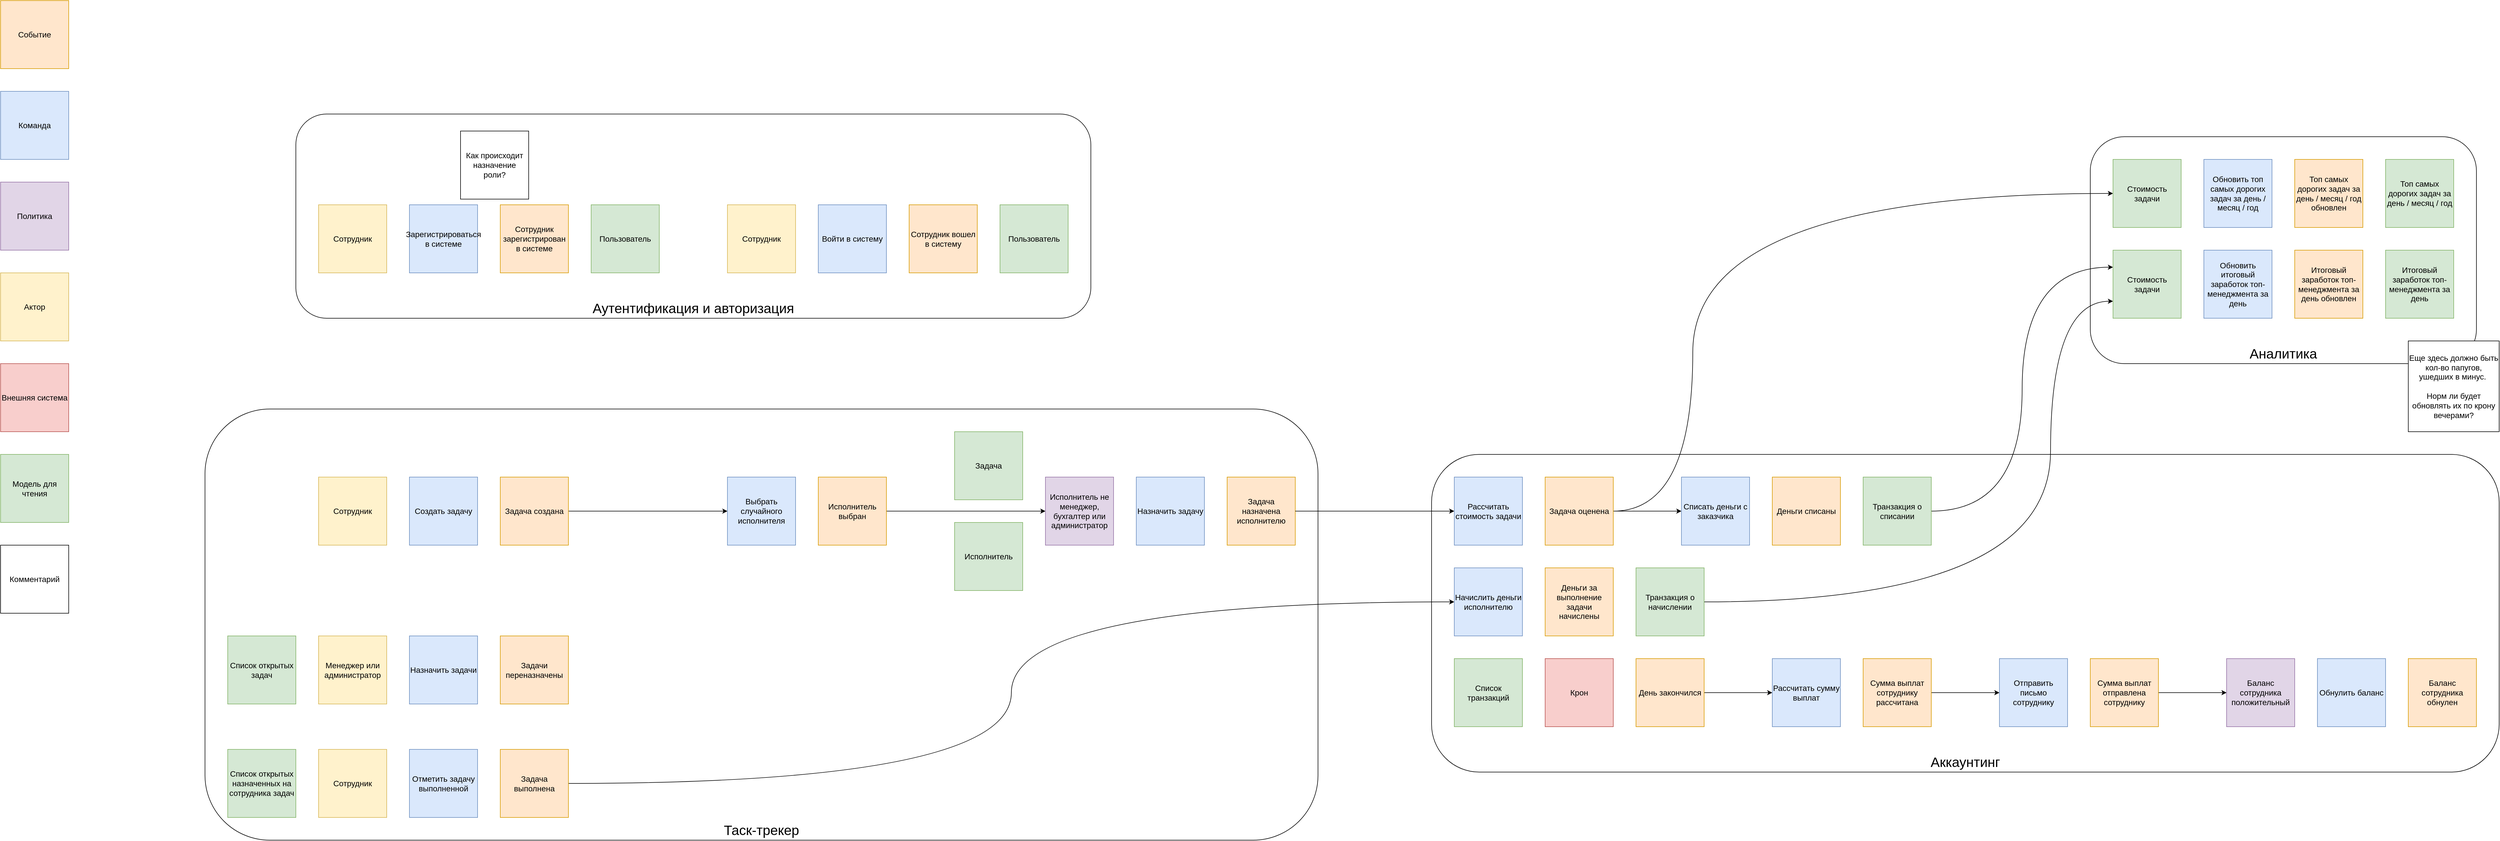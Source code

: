 <mxfile version="22.0.0" type="device">
  <diagram name="Page-1" id="8wYLCGTSwxettaPcWc-m">
    <mxGraphModel dx="2931" dy="1966" grid="1" gridSize="10" guides="1" tooltips="1" connect="1" arrows="1" fold="1" page="1" pageScale="1" pageWidth="2336" pageHeight="1654" math="0" shadow="0">
      <root>
        <mxCell id="0" />
        <mxCell id="1" parent="0" />
        <mxCell id="SAwcbIlWcLaXI7ewfftf-79" value="Аналитика" style="rounded=1;whiteSpace=wrap;html=1;verticalAlign=bottom;fontSize=24;" vertex="1" parent="1">
          <mxGeometry x="3720" y="280" width="680" height="400" as="geometry" />
        </mxCell>
        <mxCell id="SAwcbIlWcLaXI7ewfftf-78" value="Аккаунтинг" style="rounded=1;whiteSpace=wrap;html=1;verticalAlign=bottom;fontSize=24;" vertex="1" parent="1">
          <mxGeometry x="2560" y="840" width="1880" height="560" as="geometry" />
        </mxCell>
        <mxCell id="SAwcbIlWcLaXI7ewfftf-77" value="Таск-трекер" style="rounded=1;whiteSpace=wrap;html=1;verticalAlign=bottom;fontSize=24;" vertex="1" parent="1">
          <mxGeometry x="400" y="760" width="1960" height="760" as="geometry" />
        </mxCell>
        <mxCell id="SAwcbIlWcLaXI7ewfftf-76" value="Аутентификация и авторизация" style="rounded=1;whiteSpace=wrap;html=1;verticalAlign=bottom;fontSize=24;" vertex="1" parent="1">
          <mxGeometry x="560" y="240" width="1400" height="360" as="geometry" />
        </mxCell>
        <mxCell id="SAwcbIlWcLaXI7ewfftf-1" value="Событие" style="whiteSpace=wrap;html=1;aspect=fixed;fillColor=#ffe6cc;strokeColor=#d79b00;fontSize=14;" vertex="1" parent="1">
          <mxGeometry x="40" y="40" width="120" height="120" as="geometry" />
        </mxCell>
        <mxCell id="SAwcbIlWcLaXI7ewfftf-2" value="Команда" style="whiteSpace=wrap;html=1;aspect=fixed;fillColor=#dae8fc;strokeColor=#6c8ebf;fontSize=14;" vertex="1" parent="1">
          <mxGeometry x="40" y="200" width="120" height="120" as="geometry" />
        </mxCell>
        <mxCell id="SAwcbIlWcLaXI7ewfftf-3" value="Политика" style="whiteSpace=wrap;html=1;aspect=fixed;fillColor=#e1d5e7;strokeColor=#9673a6;fontSize=14;" vertex="1" parent="1">
          <mxGeometry x="40" y="360" width="120" height="120" as="geometry" />
        </mxCell>
        <mxCell id="SAwcbIlWcLaXI7ewfftf-4" value="Актор" style="whiteSpace=wrap;html=1;aspect=fixed;fillColor=#fff2cc;strokeColor=#d6b656;fontSize=14;" vertex="1" parent="1">
          <mxGeometry x="40" y="520" width="120" height="120" as="geometry" />
        </mxCell>
        <mxCell id="SAwcbIlWcLaXI7ewfftf-5" value="Внешняя система" style="whiteSpace=wrap;html=1;aspect=fixed;fillColor=#f8cecc;strokeColor=#b85450;fontSize=14;" vertex="1" parent="1">
          <mxGeometry x="40" y="680" width="120" height="120" as="geometry" />
        </mxCell>
        <mxCell id="SAwcbIlWcLaXI7ewfftf-6" value="Модель для чтения" style="whiteSpace=wrap;html=1;aspect=fixed;fontSize=14;fillColor=#d5e8d4;strokeColor=#82b366;" vertex="1" parent="1">
          <mxGeometry x="40" y="840" width="120" height="120" as="geometry" />
        </mxCell>
        <mxCell id="SAwcbIlWcLaXI7ewfftf-7" value="Комментарий" style="whiteSpace=wrap;html=1;aspect=fixed;fontSize=14;" vertex="1" parent="1">
          <mxGeometry x="40" y="1000" width="120" height="120" as="geometry" />
        </mxCell>
        <mxCell id="SAwcbIlWcLaXI7ewfftf-8" value="Сотрудник зарегистрирован в системе" style="whiteSpace=wrap;html=1;aspect=fixed;fillColor=#ffe6cc;strokeColor=#d79b00;fontSize=14;" vertex="1" parent="1">
          <mxGeometry x="920" y="400" width="120" height="120" as="geometry" />
        </mxCell>
        <mxCell id="SAwcbIlWcLaXI7ewfftf-9" value="Сотрудник вошел в систему" style="whiteSpace=wrap;html=1;aspect=fixed;fillColor=#ffe6cc;strokeColor=#d79b00;fontSize=14;" vertex="1" parent="1">
          <mxGeometry x="1640" y="400" width="120" height="120" as="geometry" />
        </mxCell>
        <mxCell id="SAwcbIlWcLaXI7ewfftf-10" value="Сотрудник" style="whiteSpace=wrap;html=1;aspect=fixed;fillColor=#fff2cc;strokeColor=#d6b656;fontSize=14;" vertex="1" parent="1">
          <mxGeometry x="600" y="400" width="120" height="120" as="geometry" />
        </mxCell>
        <mxCell id="SAwcbIlWcLaXI7ewfftf-11" value="Зарегистрироваться в системе" style="html=1;aspect=fixed;fillColor=#dae8fc;strokeColor=#6c8ebf;fontSize=14;whiteSpace=wrap;" vertex="1" parent="1">
          <mxGeometry x="760" y="400" width="120" height="120" as="geometry" />
        </mxCell>
        <mxCell id="SAwcbIlWcLaXI7ewfftf-12" value="Сотрудник" style="whiteSpace=wrap;html=1;aspect=fixed;fillColor=#fff2cc;strokeColor=#d6b656;fontSize=14;" vertex="1" parent="1">
          <mxGeometry x="1320" y="400" width="120" height="120" as="geometry" />
        </mxCell>
        <mxCell id="SAwcbIlWcLaXI7ewfftf-13" value="Войти в систему" style="html=1;aspect=fixed;fillColor=#dae8fc;strokeColor=#6c8ebf;fontSize=14;whiteSpace=wrap;" vertex="1" parent="1">
          <mxGeometry x="1480" y="400" width="120" height="120" as="geometry" />
        </mxCell>
        <mxCell id="SAwcbIlWcLaXI7ewfftf-14" value="Как происходит назначение роли?" style="whiteSpace=wrap;html=1;aspect=fixed;fontSize=14;" vertex="1" parent="1">
          <mxGeometry x="850" y="270" width="120" height="120" as="geometry" />
        </mxCell>
        <mxCell id="SAwcbIlWcLaXI7ewfftf-15" value="Пользователь" style="whiteSpace=wrap;html=1;aspect=fixed;fontSize=14;fillColor=#d5e8d4;strokeColor=#82b366;" vertex="1" parent="1">
          <mxGeometry x="1080" y="400" width="120" height="120" as="geometry" />
        </mxCell>
        <mxCell id="SAwcbIlWcLaXI7ewfftf-16" value="Пользователь" style="whiteSpace=wrap;html=1;aspect=fixed;fontSize=14;fillColor=#d5e8d4;strokeColor=#82b366;" vertex="1" parent="1">
          <mxGeometry x="1800" y="400" width="120" height="120" as="geometry" />
        </mxCell>
        <mxCell id="SAwcbIlWcLaXI7ewfftf-17" value="Сотрудник" style="whiteSpace=wrap;html=1;aspect=fixed;fillColor=#fff2cc;strokeColor=#d6b656;fontSize=14;" vertex="1" parent="1">
          <mxGeometry x="600" y="880" width="120" height="120" as="geometry" />
        </mxCell>
        <mxCell id="SAwcbIlWcLaXI7ewfftf-18" value="Создать задачу" style="whiteSpace=wrap;html=1;aspect=fixed;fillColor=#dae8fc;strokeColor=#6c8ebf;fontSize=14;" vertex="1" parent="1">
          <mxGeometry x="760" y="880" width="120" height="120" as="geometry" />
        </mxCell>
        <mxCell id="SAwcbIlWcLaXI7ewfftf-31" style="edgeStyle=orthogonalEdgeStyle;rounded=0;orthogonalLoop=1;jettySize=auto;html=1;" edge="1" parent="1" source="SAwcbIlWcLaXI7ewfftf-20" target="SAwcbIlWcLaXI7ewfftf-22">
          <mxGeometry relative="1" as="geometry" />
        </mxCell>
        <mxCell id="SAwcbIlWcLaXI7ewfftf-20" value="Задача создана" style="whiteSpace=wrap;html=1;aspect=fixed;fillColor=#ffe6cc;strokeColor=#d79b00;fontSize=14;" vertex="1" parent="1">
          <mxGeometry x="920" y="880" width="120" height="120" as="geometry" />
        </mxCell>
        <mxCell id="SAwcbIlWcLaXI7ewfftf-21" value="Задача назначена исполнителю" style="whiteSpace=wrap;html=1;aspect=fixed;fillColor=#ffe6cc;strokeColor=#d79b00;fontSize=14;" vertex="1" parent="1">
          <mxGeometry x="2200" y="880" width="120" height="120" as="geometry" />
        </mxCell>
        <mxCell id="SAwcbIlWcLaXI7ewfftf-22" value="Выбрать случайного исполнителя" style="whiteSpace=wrap;html=1;aspect=fixed;fillColor=#dae8fc;strokeColor=#6c8ebf;fontSize=14;" vertex="1" parent="1">
          <mxGeometry x="1320" y="880" width="120" height="120" as="geometry" />
        </mxCell>
        <mxCell id="SAwcbIlWcLaXI7ewfftf-23" style="edgeStyle=orthogonalEdgeStyle;rounded=0;orthogonalLoop=1;jettySize=auto;html=1;" edge="1" parent="1" source="SAwcbIlWcLaXI7ewfftf-24" target="SAwcbIlWcLaXI7ewfftf-25">
          <mxGeometry relative="1" as="geometry" />
        </mxCell>
        <mxCell id="SAwcbIlWcLaXI7ewfftf-24" value="Исполнитель выбран" style="whiteSpace=wrap;html=1;aspect=fixed;fillColor=#ffe6cc;strokeColor=#d79b00;fontSize=14;" vertex="1" parent="1">
          <mxGeometry x="1480" y="880" width="120" height="120" as="geometry" />
        </mxCell>
        <mxCell id="SAwcbIlWcLaXI7ewfftf-25" value="Исполнитель не менеджер, бухгалтер или администратор" style="whiteSpace=wrap;html=1;aspect=fixed;fillColor=#e1d5e7;strokeColor=#9673a6;fontSize=14;" vertex="1" parent="1">
          <mxGeometry x="1880" y="880" width="120" height="120" as="geometry" />
        </mxCell>
        <mxCell id="SAwcbIlWcLaXI7ewfftf-26" value="Назначить задачу" style="whiteSpace=wrap;html=1;aspect=fixed;fillColor=#dae8fc;strokeColor=#6c8ebf;fontSize=14;" vertex="1" parent="1">
          <mxGeometry x="2040" y="880" width="120" height="120" as="geometry" />
        </mxCell>
        <mxCell id="SAwcbIlWcLaXI7ewfftf-27" value="Задача" style="whiteSpace=wrap;html=1;aspect=fixed;fontSize=14;fillColor=#d5e8d4;strokeColor=#82b366;" vertex="1" parent="1">
          <mxGeometry x="1720" y="800" width="120" height="120" as="geometry" />
        </mxCell>
        <mxCell id="SAwcbIlWcLaXI7ewfftf-29" value="Исполнитель" style="whiteSpace=wrap;html=1;aspect=fixed;fontSize=14;fillColor=#d5e8d4;strokeColor=#82b366;" vertex="1" parent="1">
          <mxGeometry x="1720" y="960" width="120" height="120" as="geometry" />
        </mxCell>
        <mxCell id="SAwcbIlWcLaXI7ewfftf-45" style="edgeStyle=orthogonalEdgeStyle;rounded=0;orthogonalLoop=1;jettySize=auto;html=1;exitX=1;exitY=0.5;exitDx=0;exitDy=0;" edge="1" parent="1" source="SAwcbIlWcLaXI7ewfftf-21" target="SAwcbIlWcLaXI7ewfftf-43">
          <mxGeometry relative="1" as="geometry">
            <mxPoint x="2480" y="940" as="sourcePoint" />
          </mxGeometry>
        </mxCell>
        <mxCell id="SAwcbIlWcLaXI7ewfftf-32" value="Менеджер или администратор" style="whiteSpace=wrap;html=1;aspect=fixed;fillColor=#fff2cc;strokeColor=#d6b656;fontSize=14;" vertex="1" parent="1">
          <mxGeometry x="600" y="1160" width="120" height="120" as="geometry" />
        </mxCell>
        <mxCell id="SAwcbIlWcLaXI7ewfftf-33" value="Назначить задачи" style="whiteSpace=wrap;html=1;aspect=fixed;fillColor=#dae8fc;strokeColor=#6c8ebf;fontSize=14;" vertex="1" parent="1">
          <mxGeometry x="760" y="1160" width="120" height="120" as="geometry" />
        </mxCell>
        <mxCell id="SAwcbIlWcLaXI7ewfftf-34" value="Задачи переназначены" style="whiteSpace=wrap;html=1;aspect=fixed;fillColor=#ffe6cc;strokeColor=#d79b00;fontSize=14;" vertex="1" parent="1">
          <mxGeometry x="920" y="1160" width="120" height="120" as="geometry" />
        </mxCell>
        <mxCell id="SAwcbIlWcLaXI7ewfftf-35" value="Список открытых задач" style="whiteSpace=wrap;html=1;aspect=fixed;fontSize=14;fillColor=#d5e8d4;strokeColor=#82b366;" vertex="1" parent="1">
          <mxGeometry x="440" y="1160" width="120" height="120" as="geometry" />
        </mxCell>
        <mxCell id="SAwcbIlWcLaXI7ewfftf-36" value="Сотрудник" style="whiteSpace=wrap;html=1;aspect=fixed;fillColor=#fff2cc;strokeColor=#d6b656;fontSize=14;" vertex="1" parent="1">
          <mxGeometry x="600" y="1360" width="120" height="120" as="geometry" />
        </mxCell>
        <mxCell id="SAwcbIlWcLaXI7ewfftf-37" value="Отметить задачу выполненной" style="whiteSpace=wrap;html=1;aspect=fixed;fillColor=#dae8fc;strokeColor=#6c8ebf;fontSize=14;" vertex="1" parent="1">
          <mxGeometry x="760" y="1360" width="120" height="120" as="geometry" />
        </mxCell>
        <mxCell id="SAwcbIlWcLaXI7ewfftf-50" style="edgeStyle=orthogonalEdgeStyle;rounded=0;orthogonalLoop=1;jettySize=auto;html=1;entryX=0;entryY=0.5;entryDx=0;entryDy=0;elbow=vertical;curved=1;" edge="1" parent="1" source="SAwcbIlWcLaXI7ewfftf-38" target="SAwcbIlWcLaXI7ewfftf-48">
          <mxGeometry relative="1" as="geometry" />
        </mxCell>
        <mxCell id="SAwcbIlWcLaXI7ewfftf-38" value="Задача выполнена" style="whiteSpace=wrap;html=1;aspect=fixed;fillColor=#ffe6cc;strokeColor=#d79b00;fontSize=14;" vertex="1" parent="1">
          <mxGeometry x="920" y="1360" width="120" height="120" as="geometry" />
        </mxCell>
        <mxCell id="SAwcbIlWcLaXI7ewfftf-39" value="Список открытых назначенных на сотрудника задач" style="whiteSpace=wrap;html=1;aspect=fixed;fontSize=14;fillColor=#d5e8d4;strokeColor=#82b366;" vertex="1" parent="1">
          <mxGeometry x="440" y="1360" width="120" height="120" as="geometry" />
        </mxCell>
        <mxCell id="SAwcbIlWcLaXI7ewfftf-40" value="Деньги списаны" style="whiteSpace=wrap;html=1;aspect=fixed;fillColor=#ffe6cc;strokeColor=#d79b00;fontSize=14;" vertex="1" parent="1">
          <mxGeometry x="3160" y="880" width="120" height="120" as="geometry" />
        </mxCell>
        <mxCell id="SAwcbIlWcLaXI7ewfftf-41" style="edgeStyle=orthogonalEdgeStyle;rounded=0;orthogonalLoop=1;jettySize=auto;html=1;curved=1;" edge="1" parent="1" source="SAwcbIlWcLaXI7ewfftf-42" target="SAwcbIlWcLaXI7ewfftf-44">
          <mxGeometry relative="1" as="geometry" />
        </mxCell>
        <mxCell id="SAwcbIlWcLaXI7ewfftf-52" style="edgeStyle=orthogonalEdgeStyle;rounded=0;orthogonalLoop=1;jettySize=auto;html=1;entryX=0;entryY=0.5;entryDx=0;entryDy=0;curved=1;" edge="1" parent="1" source="SAwcbIlWcLaXI7ewfftf-42" target="SAwcbIlWcLaXI7ewfftf-51">
          <mxGeometry relative="1" as="geometry">
            <Array as="points">
              <mxPoint x="3020" y="940" />
              <mxPoint x="3020" y="380" />
            </Array>
          </mxGeometry>
        </mxCell>
        <mxCell id="SAwcbIlWcLaXI7ewfftf-42" value="Задача оценена" style="whiteSpace=wrap;html=1;aspect=fixed;fillColor=#ffe6cc;strokeColor=#d79b00;fontSize=14;" vertex="1" parent="1">
          <mxGeometry x="2760" y="880" width="120" height="120" as="geometry" />
        </mxCell>
        <mxCell id="SAwcbIlWcLaXI7ewfftf-43" value="Рассчитать стоимость задачи" style="whiteSpace=wrap;html=1;aspect=fixed;fillColor=#dae8fc;strokeColor=#6c8ebf;fontSize=14;" vertex="1" parent="1">
          <mxGeometry x="2600" y="880" width="120" height="120" as="geometry" />
        </mxCell>
        <mxCell id="SAwcbIlWcLaXI7ewfftf-44" value="Списать деньги с заказчика" style="whiteSpace=wrap;html=1;aspect=fixed;fillColor=#dae8fc;strokeColor=#6c8ebf;fontSize=14;" vertex="1" parent="1">
          <mxGeometry x="3000" y="880" width="120" height="120" as="geometry" />
        </mxCell>
        <mxCell id="SAwcbIlWcLaXI7ewfftf-74" style="edgeStyle=orthogonalEdgeStyle;rounded=0;orthogonalLoop=1;jettySize=auto;html=1;entryX=0;entryY=0.25;entryDx=0;entryDy=0;curved=1;" edge="1" parent="1" source="SAwcbIlWcLaXI7ewfftf-46" target="SAwcbIlWcLaXI7ewfftf-56">
          <mxGeometry relative="1" as="geometry" />
        </mxCell>
        <mxCell id="SAwcbIlWcLaXI7ewfftf-46" value="Транзакция о списании" style="whiteSpace=wrap;html=1;aspect=fixed;fontSize=14;fillColor=#d5e8d4;strokeColor=#82b366;" vertex="1" parent="1">
          <mxGeometry x="3320" y="880" width="120" height="120" as="geometry" />
        </mxCell>
        <mxCell id="SAwcbIlWcLaXI7ewfftf-47" value="Деньги за выполнение задачи начислены" style="whiteSpace=wrap;html=1;aspect=fixed;fillColor=#ffe6cc;strokeColor=#d79b00;fontSize=14;" vertex="1" parent="1">
          <mxGeometry x="2760" y="1040" width="120" height="120" as="geometry" />
        </mxCell>
        <mxCell id="SAwcbIlWcLaXI7ewfftf-48" value="Начислить деньги исполнителю" style="whiteSpace=wrap;html=1;aspect=fixed;fillColor=#dae8fc;strokeColor=#6c8ebf;fontSize=14;" vertex="1" parent="1">
          <mxGeometry x="2600" y="1040" width="120" height="120" as="geometry" />
        </mxCell>
        <mxCell id="SAwcbIlWcLaXI7ewfftf-75" style="edgeStyle=orthogonalEdgeStyle;rounded=0;orthogonalLoop=1;jettySize=auto;html=1;entryX=0;entryY=0.75;entryDx=0;entryDy=0;curved=1;" edge="1" parent="1" source="SAwcbIlWcLaXI7ewfftf-49" target="SAwcbIlWcLaXI7ewfftf-56">
          <mxGeometry relative="1" as="geometry">
            <Array as="points">
              <mxPoint x="3650" y="1100" />
              <mxPoint x="3650" y="570" />
            </Array>
          </mxGeometry>
        </mxCell>
        <mxCell id="SAwcbIlWcLaXI7ewfftf-49" value="Транзакция о начислении" style="whiteSpace=wrap;html=1;aspect=fixed;fontSize=14;fillColor=#d5e8d4;strokeColor=#82b366;" vertex="1" parent="1">
          <mxGeometry x="2920" y="1040" width="120" height="120" as="geometry" />
        </mxCell>
        <mxCell id="SAwcbIlWcLaXI7ewfftf-51" value="Стоимость задачи" style="whiteSpace=wrap;html=1;aspect=fixed;fontSize=14;fillColor=#d5e8d4;strokeColor=#82b366;" vertex="1" parent="1">
          <mxGeometry x="3760" y="320" width="120" height="120" as="geometry" />
        </mxCell>
        <mxCell id="SAwcbIlWcLaXI7ewfftf-53" value="Обновить топ самых дорогих задач за день / месяц / год" style="whiteSpace=wrap;html=1;aspect=fixed;fillColor=#dae8fc;strokeColor=#6c8ebf;fontSize=14;" vertex="1" parent="1">
          <mxGeometry x="3920" y="320" width="120" height="120" as="geometry" />
        </mxCell>
        <mxCell id="SAwcbIlWcLaXI7ewfftf-54" value="Топ самых дорогих задач за день / месяц / год обновлен" style="whiteSpace=wrap;html=1;aspect=fixed;fillColor=#ffe6cc;strokeColor=#d79b00;fontSize=14;" vertex="1" parent="1">
          <mxGeometry x="4080" y="320" width="120" height="120" as="geometry" />
        </mxCell>
        <mxCell id="SAwcbIlWcLaXI7ewfftf-55" value="Топ самых дорогих задач за день / месяц / год" style="whiteSpace=wrap;html=1;aspect=fixed;fontSize=14;fillColor=#d5e8d4;strokeColor=#82b366;" vertex="1" parent="1">
          <mxGeometry x="4240" y="320" width="120" height="120" as="geometry" />
        </mxCell>
        <mxCell id="SAwcbIlWcLaXI7ewfftf-56" value="Стоимость задачи" style="whiteSpace=wrap;html=1;aspect=fixed;fontSize=14;fillColor=#d5e8d4;strokeColor=#82b366;" vertex="1" parent="1">
          <mxGeometry x="3760" y="480" width="120" height="120" as="geometry" />
        </mxCell>
        <mxCell id="SAwcbIlWcLaXI7ewfftf-57" style="edgeStyle=orthogonalEdgeStyle;rounded=0;orthogonalLoop=1;jettySize=auto;html=1;curved=1;" edge="1" parent="1" source="SAwcbIlWcLaXI7ewfftf-58" target="SAwcbIlWcLaXI7ewfftf-66">
          <mxGeometry relative="1" as="geometry" />
        </mxCell>
        <mxCell id="SAwcbIlWcLaXI7ewfftf-58" value="Сумма выплат сотруднику рассчитана" style="whiteSpace=wrap;html=1;aspect=fixed;fillColor=#ffe6cc;strokeColor=#d79b00;fontSize=14;" vertex="1" parent="1">
          <mxGeometry x="3320" y="1200" width="120" height="120" as="geometry" />
        </mxCell>
        <mxCell id="SAwcbIlWcLaXI7ewfftf-70" style="edgeStyle=orthogonalEdgeStyle;rounded=0;orthogonalLoop=1;jettySize=auto;html=1;" edge="1" parent="1" source="SAwcbIlWcLaXI7ewfftf-60" target="SAwcbIlWcLaXI7ewfftf-69">
          <mxGeometry relative="1" as="geometry" />
        </mxCell>
        <mxCell id="SAwcbIlWcLaXI7ewfftf-60" value="Сумма выплат отправлена сотруднику" style="whiteSpace=wrap;html=1;aspect=fixed;fillColor=#ffe6cc;strokeColor=#d79b00;fontSize=14;" vertex="1" parent="1">
          <mxGeometry x="3720" y="1200" width="120" height="120" as="geometry" />
        </mxCell>
        <mxCell id="SAwcbIlWcLaXI7ewfftf-61" value="Баланс сотрудника обнулен" style="whiteSpace=wrap;html=1;aspect=fixed;fillColor=#ffe6cc;strokeColor=#d79b00;fontSize=14;" vertex="1" parent="1">
          <mxGeometry x="4280" y="1200" width="120" height="120" as="geometry" />
        </mxCell>
        <mxCell id="SAwcbIlWcLaXI7ewfftf-62" value="Крон" style="whiteSpace=wrap;html=1;aspect=fixed;fillColor=#f8cecc;strokeColor=#b85450;fontSize=14;" vertex="1" parent="1">
          <mxGeometry x="2760" y="1200" width="120" height="120" as="geometry" />
        </mxCell>
        <mxCell id="SAwcbIlWcLaXI7ewfftf-63" style="edgeStyle=orthogonalEdgeStyle;rounded=0;orthogonalLoop=1;jettySize=auto;html=1;curved=1;" edge="1" parent="1" source="SAwcbIlWcLaXI7ewfftf-64" target="SAwcbIlWcLaXI7ewfftf-65">
          <mxGeometry relative="1" as="geometry" />
        </mxCell>
        <mxCell id="SAwcbIlWcLaXI7ewfftf-64" value="День закончился" style="whiteSpace=wrap;html=1;aspect=fixed;fillColor=#ffe6cc;strokeColor=#d79b00;fontSize=14;" vertex="1" parent="1">
          <mxGeometry x="2920" y="1200" width="120" height="120" as="geometry" />
        </mxCell>
        <mxCell id="SAwcbIlWcLaXI7ewfftf-65" value="Рассчитать сумму выплат" style="whiteSpace=wrap;html=1;aspect=fixed;fillColor=#dae8fc;strokeColor=#6c8ebf;fontSize=14;" vertex="1" parent="1">
          <mxGeometry x="3160" y="1200" width="120" height="120" as="geometry" />
        </mxCell>
        <mxCell id="SAwcbIlWcLaXI7ewfftf-66" value="Отправить письмо сотруднику" style="whiteSpace=wrap;html=1;aspect=fixed;fillColor=#dae8fc;strokeColor=#6c8ebf;fontSize=14;" vertex="1" parent="1">
          <mxGeometry x="3560" y="1200" width="120" height="120" as="geometry" />
        </mxCell>
        <mxCell id="SAwcbIlWcLaXI7ewfftf-67" value="Обнулить баланс" style="whiteSpace=wrap;html=1;aspect=fixed;fillColor=#dae8fc;strokeColor=#6c8ebf;fontSize=14;" vertex="1" parent="1">
          <mxGeometry x="4120" y="1200" width="120" height="120" as="geometry" />
        </mxCell>
        <mxCell id="SAwcbIlWcLaXI7ewfftf-68" value="Список транзакций" style="whiteSpace=wrap;html=1;aspect=fixed;fontSize=14;fillColor=#d5e8d4;strokeColor=#82b366;" vertex="1" parent="1">
          <mxGeometry x="2600" y="1200" width="120" height="120" as="geometry" />
        </mxCell>
        <mxCell id="SAwcbIlWcLaXI7ewfftf-69" value="Баланс сотрудника положительный" style="whiteSpace=wrap;html=1;aspect=fixed;fillColor=#e1d5e7;strokeColor=#9673a6;fontSize=14;" vertex="1" parent="1">
          <mxGeometry x="3960" y="1200" width="120" height="120" as="geometry" />
        </mxCell>
        <mxCell id="SAwcbIlWcLaXI7ewfftf-71" value="Обновить итоговый заработок топ-менеджмента за день" style="whiteSpace=wrap;html=1;aspect=fixed;fillColor=#dae8fc;strokeColor=#6c8ebf;fontSize=14;" vertex="1" parent="1">
          <mxGeometry x="3920" y="480" width="120" height="120" as="geometry" />
        </mxCell>
        <mxCell id="SAwcbIlWcLaXI7ewfftf-72" value="Итоговый заработок топ-менеджмента за день обновлен" style="whiteSpace=wrap;html=1;aspect=fixed;fillColor=#ffe6cc;strokeColor=#d79b00;fontSize=14;" vertex="1" parent="1">
          <mxGeometry x="4080" y="480" width="120" height="120" as="geometry" />
        </mxCell>
        <mxCell id="SAwcbIlWcLaXI7ewfftf-73" value="Итоговый заработок топ-менеджмента за день" style="whiteSpace=wrap;html=1;aspect=fixed;fontSize=14;fillColor=#d5e8d4;strokeColor=#82b366;" vertex="1" parent="1">
          <mxGeometry x="4240" y="480" width="120" height="120" as="geometry" />
        </mxCell>
        <mxCell id="SAwcbIlWcLaXI7ewfftf-80" value="Еще здесь должно быть кол-во папугов, ушедших в минус.&amp;nbsp;&lt;br&gt;&lt;br&gt;Норм ли будет обновлять их по крону вечерами?" style="whiteSpace=wrap;html=1;aspect=fixed;fontSize=14;" vertex="1" parent="1">
          <mxGeometry x="4280" y="640" width="160" height="160" as="geometry" />
        </mxCell>
      </root>
    </mxGraphModel>
  </diagram>
</mxfile>
